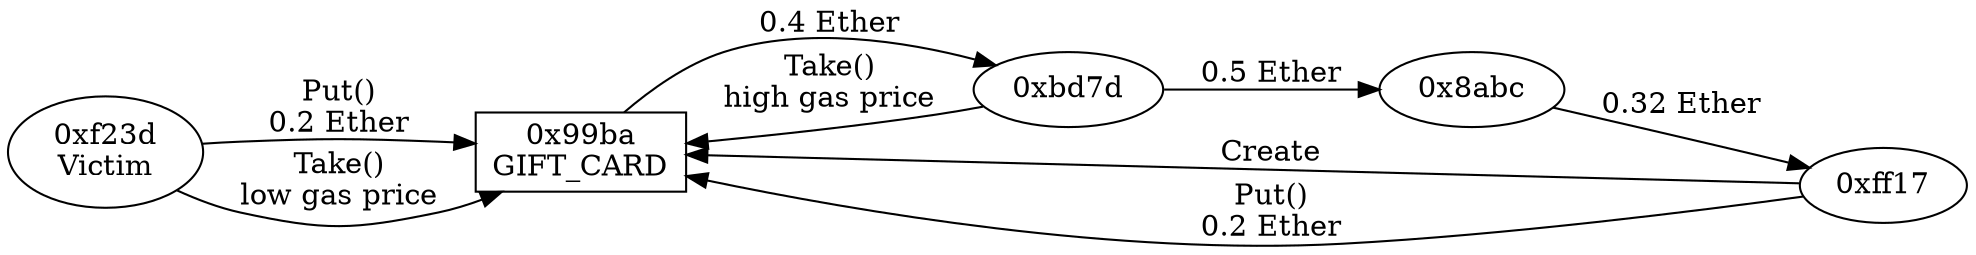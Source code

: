 digraph transaction_graph {
  rankdir=LR;

  "0x99ba" [label = "0x99ba\nGIFT_CARD", shape = box];
  "0xff17" [shape = oval];
  "0xbd7d" [label = "0xbd7d", shape = oval];
  "0x8abc" [shape = oval];
  "0xf23d" [label = "0xf23d\nVictim", shape = oval];

  "0xbd7d" -> "0x99ba" [ label = "Take()\nhigh gas price" ];
  "0xff17" -> "0x99ba" [ label = "Create" ];
  "0xff17" -> "0x99ba" [ label = "Put()\n0.2 Ether" ];
  "0xbd7d" -> "0x8abc" [ label = "0.5 Ether" ]
  "0x8abc" -> "0xff17" [ label = "0.32 Ether" ];
  "0x99ba" -> "0xbd7d" [ label = "0.4 Ether" ];

  "0xf23d" -> "0x99ba" [ label = "Put()\n0.2 Ether" ];
  "0xf23d" -> "0x99ba" [ label = "Take()\nlow gas price" ];
}

/*
https://etherscan.io/address/0x99bab102c0a03438bcfd70119f07ee646db26ddf (honeypot)
https://etherscan.io/address/0xff17287eb85e2684f3431bbc6c8ca9a80de89285 (honeypot creator)
https://etherscan.io/address/0xf23d5dcccb32f1f694b76054f1a42415deb6d184 (victim)
https://etherscan.io/address/0xea40f65deb0010cc0ae1e6b70d2f05c27ad53af2 (owner deposit)
https://etherscan.io/address/0xbd7df6eb2b5f22317b2a4bc6f7004d99f34ca8f7 (owner creator)
https://etherscan.io/address/0x8abceed03cb86df5146e06cca2415b32dd81089a
*/
